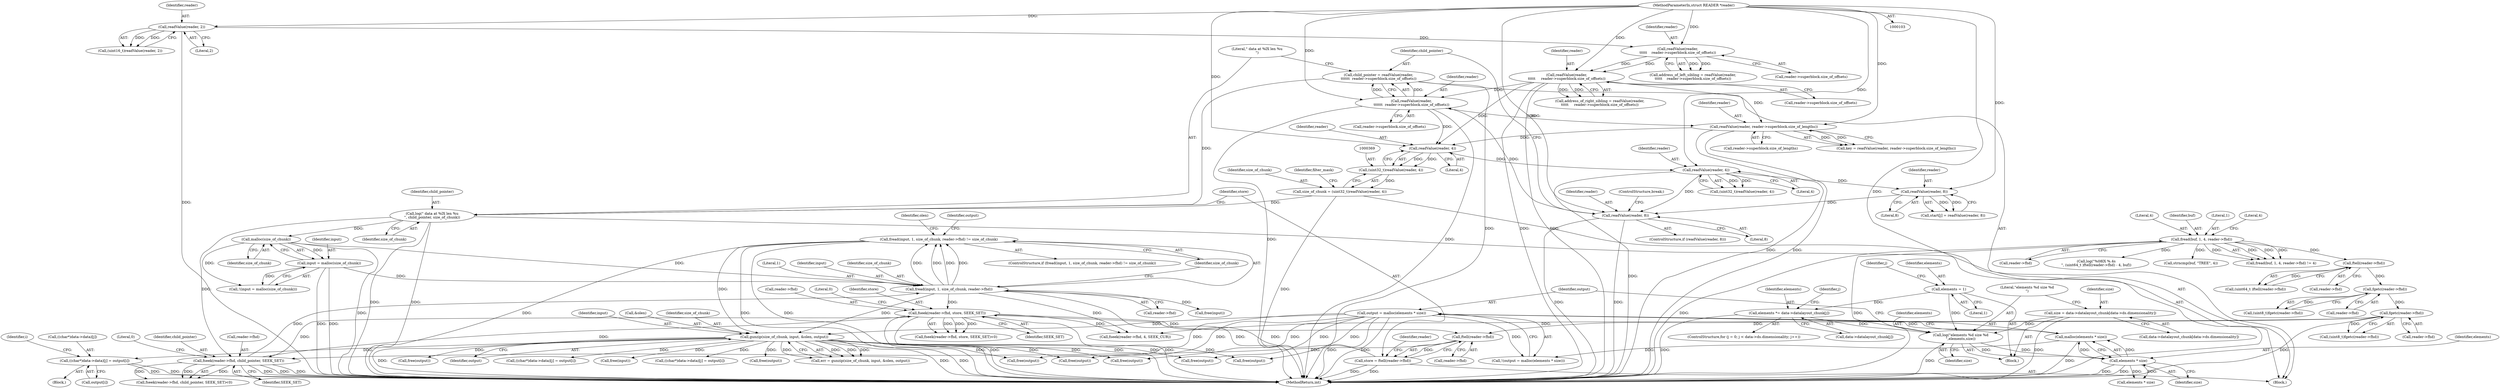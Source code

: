 digraph "0_libmysofa_d39a171e9c6a1c44dbdf43f9db6c3fbd887e38c1@array" {
"1000568" [label="(Call,((char*)data->data)[j] = output[i])"];
"1000490" [label="(Call,gunzip(size_of_chunk, input, &olen, output))"];
"1000467" [label="(Call,fread(input, 1, size_of_chunk, reader->fhd) != size_of_chunk)"];
"1000468" [label="(Call,fread(input, 1, size_of_chunk, reader->fhd))"];
"1000457" [label="(Call,input = malloc(size_of_chunk))"];
"1000459" [label="(Call,malloc(size_of_chunk))"];
"1000431" [label="(Call,log(\" data at %lX len %u\n\", child_pointer, size_of_chunk))"];
"1000422" [label="(Call,child_pointer = readValue(reader,\n\t\t\t\t\t\t  reader->superblock.size_of_offsets))"];
"1000424" [label="(Call,readValue(reader,\n\t\t\t\t\t\t  reader->superblock.size_of_offsets))"];
"1000417" [label="(Call,readValue(reader, 8))"];
"1000407" [label="(Call,readValue(reader, 8))"];
"1000377" [label="(Call,readValue(reader, 4))"];
"1000370" [label="(Call,readValue(reader, 4))"];
"1000357" [label="(Call,readValue(reader, reader->superblock.size_of_lengths))"];
"1000231" [label="(Call,readValue(reader,\n\t\t\t\t\t     reader->superblock.size_of_offsets))"];
"1000222" [label="(Call,readValue(reader,\n\t\t\t\t\t    reader->superblock.size_of_offsets))"];
"1000211" [label="(Call,readValue(reader, 2))"];
"1000104" [label="(MethodParameterIn,struct READER *reader)"];
"1000366" [label="(Call,size_of_chunk = (uint32_t)readValue(reader, 4))"];
"1000368" [label="(Call,(uint32_t)readValue(reader, 4))"];
"1000443" [label="(Call,fseek(reader->fhd, child_pointer, SEEK_SET))"];
"1000437" [label="(Call,ftell(reader->fhd))"];
"1000748" [label="(Call,fseek(reader->fhd, store, SEEK_SET))"];
"1000435" [label="(Call,store = ftell(reader->fhd))"];
"1000203" [label="(Call,fgetc(reader->fhd))"];
"1000195" [label="(Call,fgetc(reader->fhd))"];
"1000185" [label="(Call,ftell(reader->fhd))"];
"1000163" [label="(Call,fread(buf, 1, 4, reader->fhd))"];
"1000329" [label="(Call,output = malloc(elements * size))"];
"1000331" [label="(Call,malloc(elements * size))"];
"1000332" [label="(Call,elements * size)"];
"1000323" [label="(Call,log(\"elements %d size %d\n\",elements,size))"];
"1000238" [label="(Call,elements = 1)"];
"1000254" [label="(Call,elements *= data->datalayout_chunk[j])"];
"1000312" [label="(Call,size = data->datalayout_chunk[data->ds.dimensionality])"];
"1000432" [label="(Literal,\" data at %lX len %u\n\")"];
"1000422" [label="(Call,child_pointer = readValue(reader,\n\t\t\t\t\t\t  reader->superblock.size_of_offsets))"];
"1000490" [label="(Call,gunzip(size_of_chunk, input, &olen, output))"];
"1000433" [label="(Identifier,child_pointer)"];
"1000419" [label="(Literal,8)"];
"1000171" [label="(Call,strncmp(buf, \"TREE\", 4))"];
"1000365" [label="(Block,)"];
"1000162" [label="(Call,fread(buf, 1, 4, reader->fhd) != 4)"];
"1000193" [label="(Call,(uint8_t)fgetc(reader->fhd))"];
"1000491" [label="(Identifier,size_of_chunk)"];
"1000324" [label="(Literal,\"elements %d size %d\n\")"];
"1000764" [label="(Call,fseek(reader->fhd, 4, SEEK_CUR))"];
"1000330" [label="(Identifier,output)"];
"1000165" [label="(Literal,1)"];
"1000233" [label="(Call,reader->superblock.size_of_offsets)"];
"1000254" [label="(Call,elements *= data->datalayout_chunk[j])"];
"1000355" [label="(Call,key = readValue(reader, reader->superblock.size_of_lengths))"];
"1000479" [label="(Call,free(input))"];
"1000448" [label="(Identifier,SEEK_SET)"];
"1000212" [label="(Identifier,reader)"];
"1000243" [label="(Identifier,j)"];
"1000223" [label="(Identifier,reader)"];
"1000431" [label="(Call,log(\" data at %lX len %u\n\", child_pointer, size_of_chunk))"];
"1000747" [label="(Call,fseek(reader->fhd, store, SEEK_SET)<0)"];
"1000255" [label="(Identifier,elements)"];
"1000186" [label="(Call,reader->fhd)"];
"1000377" [label="(Call,readValue(reader, 4))"];
"1000477" [label="(Call,free(output))"];
"1000106" [label="(Block,)"];
"1000183" [label="(Call,(uint64_t )ftell(reader->fhd))"];
"1000328" [label="(Call,!(output = malloc(elements * size)))"];
"1000326" [label="(Identifier,size)"];
"1000434" [label="(Identifier,size_of_chunk)"];
"1000568" [label="(Call,((char*)data->data)[j] = output[i])"];
"1000475" [label="(Identifier,size_of_chunk)"];
"1000471" [label="(Identifier,size_of_chunk)"];
"1000314" [label="(Call,data->datalayout_chunk[data->ds.dimensionality])"];
"1000203" [label="(Call,fgetc(reader->fhd))"];
"1000409" [label="(Literal,8)"];
"1000641" [label="(Call,((char*)data->data)[j] = output[i])"];
"1000204" [label="(Call,reader->fhd)"];
"1000372" [label="(Literal,4)"];
"1000478" [label="(Identifier,output)"];
"1000435" [label="(Call,store = ftell(reader->fhd))"];
"1000375" [label="(Call,(uint32_t)readValue(reader, 4))"];
"1000213" [label="(Literal,2)"];
"1000449" [label="(Literal,0)"];
"1000323" [label="(Call,log(\"elements %d size %d\n\",elements,size))"];
"1000224" [label="(Call,reader->superblock.size_of_offsets)"];
"1000241" [label="(ControlStructure,for (j = 0; j < data->ds.dimensionality; j++))"];
"1000408" [label="(Identifier,reader)"];
"1000754" [label="(Literal,0)"];
"1000775" [label="(MethodReturn,int)"];
"1000367" [label="(Identifier,size_of_chunk)"];
"1000170" [label="(Literal,4)"];
"1000485" [label="(Call,elements * size)"];
"1000371" [label="(Identifier,reader)"];
"1000331" [label="(Call,malloc(elements * size))"];
"1000496" [label="(Call,free(input))"];
"1000166" [label="(Literal,4)"];
"1000359" [label="(Call,reader->superblock.size_of_lengths)"];
"1000416" [label="(ControlStructure,if (readValue(reader, 8)))"];
"1000437" [label="(Call,ftell(reader->fhd))"];
"1000222" [label="(Call,readValue(reader,\n\t\t\t\t\t    reader->superblock.size_of_offsets))"];
"1000748" [label="(Call,fseek(reader->fhd, store, SEEK_SET))"];
"1000470" [label="(Literal,1)"];
"1000357" [label="(Call,readValue(reader, reader->superblock.size_of_lengths))"];
"1000385" [label="(Call,free(output))"];
"1000240" [label="(Literal,1)"];
"1000729" [label="(Call,((char*)data->data)[j] = output[i])"];
"1000196" [label="(Call,reader->fhd)"];
"1000425" [label="(Identifier,reader)"];
"1000514" [label="(Call,free(output))"];
"1000423" [label="(Identifier,child_pointer)"];
"1000334" [label="(Identifier,size)"];
"1000569" [label="(Call,((char*)data->data)[j])"];
"1000447" [label="(Identifier,child_pointer)"];
"1000488" [label="(Call,err = gunzip(size_of_chunk, input, &olen, output))"];
"1000436" [label="(Identifier,store)"];
"1000472" [label="(Call,reader->fhd)"];
"1000458" [label="(Identifier,input)"];
"1000421" [label="(ControlStructure,break;)"];
"1000460" [label="(Identifier,size_of_chunk)"];
"1000466" [label="(ControlStructure,if (fread(input, 1, size_of_chunk, reader->fhd) != size_of_chunk))"];
"1000451" [label="(Call,free(output))"];
"1000443" [label="(Call,fseek(reader->fhd, child_pointer, SEEK_SET))"];
"1000752" [label="(Identifier,store)"];
"1000164" [label="(Identifier,buf)"];
"1000370" [label="(Call,readValue(reader, 4))"];
"1000229" [label="(Call,address_of_right_sibling = readValue(reader,\n\t\t\t\t\t     reader->superblock.size_of_offsets))"];
"1000332" [label="(Call,elements * size)"];
"1000492" [label="(Identifier,input)"];
"1000195" [label="(Call,fgetc(reader->fhd))"];
"1000231" [label="(Call,readValue(reader,\n\t\t\t\t\t     reader->superblock.size_of_offsets))"];
"1000438" [label="(Call,reader->fhd)"];
"1000424" [label="(Call,readValue(reader,\n\t\t\t\t\t\t  reader->superblock.size_of_offsets))"];
"1000417" [label="(Call,readValue(reader, 8))"];
"1000493" [label="(Call,&olen)"];
"1000444" [label="(Call,reader->fhd)"];
"1000104" [label="(MethodParameterIn,struct READER *reader)"];
"1000457" [label="(Call,input = malloc(size_of_chunk))"];
"1000469" [label="(Identifier,input)"];
"1000256" [label="(Call,data->datalayout_chunk[j])"];
"1000368" [label="(Call,(uint32_t)readValue(reader, 4))"];
"1000209" [label="(Call,(uint16_t)readValue(reader, 2))"];
"1000445" [label="(Identifier,reader)"];
"1000459" [label="(Call,malloc(size_of_chunk))"];
"1000325" [label="(Identifier,elements)"];
"1000456" [label="(Call,!(input = malloc(size_of_chunk)))"];
"1000185" [label="(Call,ftell(reader->fhd))"];
"1000312" [label="(Call,size = data->datalayout_chunk[data->ds.dimensionality])"];
"1000403" [label="(Call,start[j] = readValue(reader, 8))"];
"1000238" [label="(Call,elements = 1)"];
"1000760" [label="(Call,free(output))"];
"1000211" [label="(Call,readValue(reader, 2))"];
"1000467" [label="(Call,fread(input, 1, size_of_chunk, reader->fhd) != size_of_chunk)"];
"1000201" [label="(Call,(uint8_t)fgetc(reader->fhd))"];
"1000167" [label="(Call,reader->fhd)"];
"1000253" [label="(Identifier,j)"];
"1000462" [label="(Call,free(output))"];
"1000567" [label="(Block,)"];
"1000329" [label="(Call,output = malloc(elements * size))"];
"1000180" [label="(Call,log(\"%08lX %.4s\n\", (uint64_t )ftell(reader->fhd) - 4, buf))"];
"1000442" [label="(Call,fseek(reader->fhd, child_pointer, SEEK_SET)<0)"];
"1000232" [label="(Identifier,reader)"];
"1000374" [label="(Identifier,filter_mask)"];
"1000576" [label="(Call,output[i])"];
"1000753" [label="(Identifier,SEEK_SET)"];
"1000358" [label="(Identifier,reader)"];
"1000163" [label="(Call,fread(buf, 1, 4, reader->fhd))"];
"1000313" [label="(Identifier,size)"];
"1000418" [label="(Identifier,reader)"];
"1000407" [label="(Call,readValue(reader, 8))"];
"1000534" [label="(Identifier,i)"];
"1000756" [label="(Call,free(output))"];
"1000379" [label="(Literal,4)"];
"1000484" [label="(Identifier,olen)"];
"1000378" [label="(Identifier,reader)"];
"1000468" [label="(Call,fread(input, 1, size_of_chunk, reader->fhd))"];
"1000426" [label="(Call,reader->superblock.size_of_offsets)"];
"1000220" [label="(Call,address_of_left_sibling = readValue(reader,\n\t\t\t\t\t    reader->superblock.size_of_offsets))"];
"1000749" [label="(Call,reader->fhd)"];
"1000333" [label="(Identifier,elements)"];
"1000366" [label="(Call,size_of_chunk = (uint32_t)readValue(reader, 4))"];
"1000239" [label="(Identifier,elements)"];
"1000495" [label="(Identifier,output)"];
"1000568" -> "1000567"  [label="AST: "];
"1000568" -> "1000576"  [label="CFG: "];
"1000569" -> "1000568"  [label="AST: "];
"1000576" -> "1000568"  [label="AST: "];
"1000534" -> "1000568"  [label="CFG: "];
"1000568" -> "1000775"  [label="DDG: "];
"1000568" -> "1000775"  [label="DDG: "];
"1000490" -> "1000568"  [label="DDG: "];
"1000490" -> "1000488"  [label="AST: "];
"1000490" -> "1000495"  [label="CFG: "];
"1000491" -> "1000490"  [label="AST: "];
"1000492" -> "1000490"  [label="AST: "];
"1000493" -> "1000490"  [label="AST: "];
"1000495" -> "1000490"  [label="AST: "];
"1000488" -> "1000490"  [label="CFG: "];
"1000490" -> "1000775"  [label="DDG: "];
"1000490" -> "1000775"  [label="DDG: "];
"1000490" -> "1000775"  [label="DDG: "];
"1000490" -> "1000385"  [label="DDG: "];
"1000490" -> "1000451"  [label="DDG: "];
"1000490" -> "1000462"  [label="DDG: "];
"1000490" -> "1000477"  [label="DDG: "];
"1000490" -> "1000488"  [label="DDG: "];
"1000490" -> "1000488"  [label="DDG: "];
"1000490" -> "1000488"  [label="DDG: "];
"1000490" -> "1000488"  [label="DDG: "];
"1000467" -> "1000490"  [label="DDG: "];
"1000468" -> "1000490"  [label="DDG: "];
"1000329" -> "1000490"  [label="DDG: "];
"1000490" -> "1000496"  [label="DDG: "];
"1000490" -> "1000514"  [label="DDG: "];
"1000490" -> "1000641"  [label="DDG: "];
"1000490" -> "1000729"  [label="DDG: "];
"1000490" -> "1000756"  [label="DDG: "];
"1000490" -> "1000760"  [label="DDG: "];
"1000467" -> "1000466"  [label="AST: "];
"1000467" -> "1000475"  [label="CFG: "];
"1000468" -> "1000467"  [label="AST: "];
"1000475" -> "1000467"  [label="AST: "];
"1000478" -> "1000467"  [label="CFG: "];
"1000484" -> "1000467"  [label="CFG: "];
"1000467" -> "1000775"  [label="DDG: "];
"1000467" -> "1000775"  [label="DDG: "];
"1000467" -> "1000775"  [label="DDG: "];
"1000468" -> "1000467"  [label="DDG: "];
"1000468" -> "1000467"  [label="DDG: "];
"1000468" -> "1000467"  [label="DDG: "];
"1000468" -> "1000467"  [label="DDG: "];
"1000468" -> "1000472"  [label="CFG: "];
"1000469" -> "1000468"  [label="AST: "];
"1000470" -> "1000468"  [label="AST: "];
"1000471" -> "1000468"  [label="AST: "];
"1000472" -> "1000468"  [label="AST: "];
"1000475" -> "1000468"  [label="CFG: "];
"1000468" -> "1000775"  [label="DDG: "];
"1000457" -> "1000468"  [label="DDG: "];
"1000459" -> "1000468"  [label="DDG: "];
"1000443" -> "1000468"  [label="DDG: "];
"1000468" -> "1000479"  [label="DDG: "];
"1000468" -> "1000748"  [label="DDG: "];
"1000468" -> "1000764"  [label="DDG: "];
"1000457" -> "1000456"  [label="AST: "];
"1000457" -> "1000459"  [label="CFG: "];
"1000458" -> "1000457"  [label="AST: "];
"1000459" -> "1000457"  [label="AST: "];
"1000456" -> "1000457"  [label="CFG: "];
"1000457" -> "1000775"  [label="DDG: "];
"1000457" -> "1000775"  [label="DDG: "];
"1000457" -> "1000456"  [label="DDG: "];
"1000459" -> "1000457"  [label="DDG: "];
"1000459" -> "1000460"  [label="CFG: "];
"1000460" -> "1000459"  [label="AST: "];
"1000459" -> "1000775"  [label="DDG: "];
"1000459" -> "1000456"  [label="DDG: "];
"1000431" -> "1000459"  [label="DDG: "];
"1000431" -> "1000365"  [label="AST: "];
"1000431" -> "1000434"  [label="CFG: "];
"1000432" -> "1000431"  [label="AST: "];
"1000433" -> "1000431"  [label="AST: "];
"1000434" -> "1000431"  [label="AST: "];
"1000436" -> "1000431"  [label="CFG: "];
"1000431" -> "1000775"  [label="DDG: "];
"1000431" -> "1000775"  [label="DDG: "];
"1000422" -> "1000431"  [label="DDG: "];
"1000366" -> "1000431"  [label="DDG: "];
"1000431" -> "1000443"  [label="DDG: "];
"1000422" -> "1000365"  [label="AST: "];
"1000422" -> "1000424"  [label="CFG: "];
"1000423" -> "1000422"  [label="AST: "];
"1000424" -> "1000422"  [label="AST: "];
"1000432" -> "1000422"  [label="CFG: "];
"1000422" -> "1000775"  [label="DDG: "];
"1000424" -> "1000422"  [label="DDG: "];
"1000424" -> "1000422"  [label="DDG: "];
"1000424" -> "1000426"  [label="CFG: "];
"1000425" -> "1000424"  [label="AST: "];
"1000426" -> "1000424"  [label="AST: "];
"1000424" -> "1000775"  [label="DDG: "];
"1000424" -> "1000775"  [label="DDG: "];
"1000424" -> "1000357"  [label="DDG: "];
"1000424" -> "1000370"  [label="DDG: "];
"1000417" -> "1000424"  [label="DDG: "];
"1000104" -> "1000424"  [label="DDG: "];
"1000231" -> "1000424"  [label="DDG: "];
"1000417" -> "1000416"  [label="AST: "];
"1000417" -> "1000419"  [label="CFG: "];
"1000418" -> "1000417"  [label="AST: "];
"1000419" -> "1000417"  [label="AST: "];
"1000421" -> "1000417"  [label="CFG: "];
"1000423" -> "1000417"  [label="CFG: "];
"1000417" -> "1000775"  [label="DDG: "];
"1000417" -> "1000775"  [label="DDG: "];
"1000407" -> "1000417"  [label="DDG: "];
"1000377" -> "1000417"  [label="DDG: "];
"1000104" -> "1000417"  [label="DDG: "];
"1000407" -> "1000403"  [label="AST: "];
"1000407" -> "1000409"  [label="CFG: "];
"1000408" -> "1000407"  [label="AST: "];
"1000409" -> "1000407"  [label="AST: "];
"1000403" -> "1000407"  [label="CFG: "];
"1000407" -> "1000403"  [label="DDG: "];
"1000407" -> "1000403"  [label="DDG: "];
"1000377" -> "1000407"  [label="DDG: "];
"1000104" -> "1000407"  [label="DDG: "];
"1000377" -> "1000375"  [label="AST: "];
"1000377" -> "1000379"  [label="CFG: "];
"1000378" -> "1000377"  [label="AST: "];
"1000379" -> "1000377"  [label="AST: "];
"1000375" -> "1000377"  [label="CFG: "];
"1000377" -> "1000775"  [label="DDG: "];
"1000377" -> "1000375"  [label="DDG: "];
"1000377" -> "1000375"  [label="DDG: "];
"1000370" -> "1000377"  [label="DDG: "];
"1000104" -> "1000377"  [label="DDG: "];
"1000370" -> "1000368"  [label="AST: "];
"1000370" -> "1000372"  [label="CFG: "];
"1000371" -> "1000370"  [label="AST: "];
"1000372" -> "1000370"  [label="AST: "];
"1000368" -> "1000370"  [label="CFG: "];
"1000370" -> "1000368"  [label="DDG: "];
"1000370" -> "1000368"  [label="DDG: "];
"1000357" -> "1000370"  [label="DDG: "];
"1000231" -> "1000370"  [label="DDG: "];
"1000104" -> "1000370"  [label="DDG: "];
"1000357" -> "1000355"  [label="AST: "];
"1000357" -> "1000359"  [label="CFG: "];
"1000358" -> "1000357"  [label="AST: "];
"1000359" -> "1000357"  [label="AST: "];
"1000355" -> "1000357"  [label="CFG: "];
"1000357" -> "1000775"  [label="DDG: "];
"1000357" -> "1000775"  [label="DDG: "];
"1000357" -> "1000355"  [label="DDG: "];
"1000357" -> "1000355"  [label="DDG: "];
"1000231" -> "1000357"  [label="DDG: "];
"1000104" -> "1000357"  [label="DDG: "];
"1000231" -> "1000229"  [label="AST: "];
"1000231" -> "1000233"  [label="CFG: "];
"1000232" -> "1000231"  [label="AST: "];
"1000233" -> "1000231"  [label="AST: "];
"1000229" -> "1000231"  [label="CFG: "];
"1000231" -> "1000775"  [label="DDG: "];
"1000231" -> "1000775"  [label="DDG: "];
"1000231" -> "1000229"  [label="DDG: "];
"1000231" -> "1000229"  [label="DDG: "];
"1000222" -> "1000231"  [label="DDG: "];
"1000222" -> "1000231"  [label="DDG: "];
"1000104" -> "1000231"  [label="DDG: "];
"1000222" -> "1000220"  [label="AST: "];
"1000222" -> "1000224"  [label="CFG: "];
"1000223" -> "1000222"  [label="AST: "];
"1000224" -> "1000222"  [label="AST: "];
"1000220" -> "1000222"  [label="CFG: "];
"1000222" -> "1000220"  [label="DDG: "];
"1000222" -> "1000220"  [label="DDG: "];
"1000211" -> "1000222"  [label="DDG: "];
"1000104" -> "1000222"  [label="DDG: "];
"1000211" -> "1000209"  [label="AST: "];
"1000211" -> "1000213"  [label="CFG: "];
"1000212" -> "1000211"  [label="AST: "];
"1000213" -> "1000211"  [label="AST: "];
"1000209" -> "1000211"  [label="CFG: "];
"1000211" -> "1000775"  [label="DDG: "];
"1000211" -> "1000209"  [label="DDG: "];
"1000211" -> "1000209"  [label="DDG: "];
"1000104" -> "1000211"  [label="DDG: "];
"1000104" -> "1000103"  [label="AST: "];
"1000104" -> "1000775"  [label="DDG: "];
"1000366" -> "1000365"  [label="AST: "];
"1000366" -> "1000368"  [label="CFG: "];
"1000367" -> "1000366"  [label="AST: "];
"1000368" -> "1000366"  [label="AST: "];
"1000374" -> "1000366"  [label="CFG: "];
"1000366" -> "1000775"  [label="DDG: "];
"1000368" -> "1000366"  [label="DDG: "];
"1000369" -> "1000368"  [label="AST: "];
"1000443" -> "1000442"  [label="AST: "];
"1000443" -> "1000448"  [label="CFG: "];
"1000444" -> "1000443"  [label="AST: "];
"1000447" -> "1000443"  [label="AST: "];
"1000448" -> "1000443"  [label="AST: "];
"1000449" -> "1000443"  [label="CFG: "];
"1000443" -> "1000775"  [label="DDG: "];
"1000443" -> "1000775"  [label="DDG: "];
"1000443" -> "1000775"  [label="DDG: "];
"1000443" -> "1000442"  [label="DDG: "];
"1000443" -> "1000442"  [label="DDG: "];
"1000443" -> "1000442"  [label="DDG: "];
"1000437" -> "1000443"  [label="DDG: "];
"1000748" -> "1000443"  [label="DDG: "];
"1000443" -> "1000748"  [label="DDG: "];
"1000437" -> "1000435"  [label="AST: "];
"1000437" -> "1000438"  [label="CFG: "];
"1000438" -> "1000437"  [label="AST: "];
"1000435" -> "1000437"  [label="CFG: "];
"1000437" -> "1000435"  [label="DDG: "];
"1000748" -> "1000437"  [label="DDG: "];
"1000203" -> "1000437"  [label="DDG: "];
"1000748" -> "1000747"  [label="AST: "];
"1000748" -> "1000753"  [label="CFG: "];
"1000749" -> "1000748"  [label="AST: "];
"1000752" -> "1000748"  [label="AST: "];
"1000753" -> "1000748"  [label="AST: "];
"1000754" -> "1000748"  [label="CFG: "];
"1000748" -> "1000775"  [label="DDG: "];
"1000748" -> "1000775"  [label="DDG: "];
"1000748" -> "1000775"  [label="DDG: "];
"1000748" -> "1000747"  [label="DDG: "];
"1000748" -> "1000747"  [label="DDG: "];
"1000748" -> "1000747"  [label="DDG: "];
"1000435" -> "1000748"  [label="DDG: "];
"1000748" -> "1000764"  [label="DDG: "];
"1000435" -> "1000365"  [label="AST: "];
"1000436" -> "1000435"  [label="AST: "];
"1000445" -> "1000435"  [label="CFG: "];
"1000435" -> "1000775"  [label="DDG: "];
"1000435" -> "1000775"  [label="DDG: "];
"1000203" -> "1000201"  [label="AST: "];
"1000203" -> "1000204"  [label="CFG: "];
"1000204" -> "1000203"  [label="AST: "];
"1000201" -> "1000203"  [label="CFG: "];
"1000203" -> "1000775"  [label="DDG: "];
"1000203" -> "1000201"  [label="DDG: "];
"1000195" -> "1000203"  [label="DDG: "];
"1000203" -> "1000764"  [label="DDG: "];
"1000195" -> "1000193"  [label="AST: "];
"1000195" -> "1000196"  [label="CFG: "];
"1000196" -> "1000195"  [label="AST: "];
"1000193" -> "1000195"  [label="CFG: "];
"1000195" -> "1000193"  [label="DDG: "];
"1000185" -> "1000195"  [label="DDG: "];
"1000185" -> "1000183"  [label="AST: "];
"1000185" -> "1000186"  [label="CFG: "];
"1000186" -> "1000185"  [label="AST: "];
"1000183" -> "1000185"  [label="CFG: "];
"1000185" -> "1000183"  [label="DDG: "];
"1000163" -> "1000185"  [label="DDG: "];
"1000163" -> "1000162"  [label="AST: "];
"1000163" -> "1000167"  [label="CFG: "];
"1000164" -> "1000163"  [label="AST: "];
"1000165" -> "1000163"  [label="AST: "];
"1000166" -> "1000163"  [label="AST: "];
"1000167" -> "1000163"  [label="AST: "];
"1000170" -> "1000163"  [label="CFG: "];
"1000163" -> "1000775"  [label="DDG: "];
"1000163" -> "1000775"  [label="DDG: "];
"1000163" -> "1000162"  [label="DDG: "];
"1000163" -> "1000162"  [label="DDG: "];
"1000163" -> "1000162"  [label="DDG: "];
"1000163" -> "1000162"  [label="DDG: "];
"1000163" -> "1000171"  [label="DDG: "];
"1000163" -> "1000180"  [label="DDG: "];
"1000329" -> "1000328"  [label="AST: "];
"1000329" -> "1000331"  [label="CFG: "];
"1000330" -> "1000329"  [label="AST: "];
"1000331" -> "1000329"  [label="AST: "];
"1000328" -> "1000329"  [label="CFG: "];
"1000329" -> "1000775"  [label="DDG: "];
"1000329" -> "1000775"  [label="DDG: "];
"1000329" -> "1000328"  [label="DDG: "];
"1000331" -> "1000329"  [label="DDG: "];
"1000329" -> "1000385"  [label="DDG: "];
"1000329" -> "1000451"  [label="DDG: "];
"1000329" -> "1000462"  [label="DDG: "];
"1000329" -> "1000477"  [label="DDG: "];
"1000329" -> "1000760"  [label="DDG: "];
"1000331" -> "1000332"  [label="CFG: "];
"1000332" -> "1000331"  [label="AST: "];
"1000331" -> "1000775"  [label="DDG: "];
"1000331" -> "1000328"  [label="DDG: "];
"1000332" -> "1000331"  [label="DDG: "];
"1000332" -> "1000331"  [label="DDG: "];
"1000332" -> "1000334"  [label="CFG: "];
"1000333" -> "1000332"  [label="AST: "];
"1000334" -> "1000332"  [label="AST: "];
"1000332" -> "1000775"  [label="DDG: "];
"1000332" -> "1000775"  [label="DDG: "];
"1000323" -> "1000332"  [label="DDG: "];
"1000323" -> "1000332"  [label="DDG: "];
"1000332" -> "1000485"  [label="DDG: "];
"1000332" -> "1000485"  [label="DDG: "];
"1000323" -> "1000106"  [label="AST: "];
"1000323" -> "1000326"  [label="CFG: "];
"1000324" -> "1000323"  [label="AST: "];
"1000325" -> "1000323"  [label="AST: "];
"1000326" -> "1000323"  [label="AST: "];
"1000330" -> "1000323"  [label="CFG: "];
"1000323" -> "1000775"  [label="DDG: "];
"1000238" -> "1000323"  [label="DDG: "];
"1000254" -> "1000323"  [label="DDG: "];
"1000312" -> "1000323"  [label="DDG: "];
"1000238" -> "1000106"  [label="AST: "];
"1000238" -> "1000240"  [label="CFG: "];
"1000239" -> "1000238"  [label="AST: "];
"1000240" -> "1000238"  [label="AST: "];
"1000243" -> "1000238"  [label="CFG: "];
"1000238" -> "1000254"  [label="DDG: "];
"1000254" -> "1000241"  [label="AST: "];
"1000254" -> "1000256"  [label="CFG: "];
"1000255" -> "1000254"  [label="AST: "];
"1000256" -> "1000254"  [label="AST: "];
"1000253" -> "1000254"  [label="CFG: "];
"1000254" -> "1000775"  [label="DDG: "];
"1000312" -> "1000106"  [label="AST: "];
"1000312" -> "1000314"  [label="CFG: "];
"1000313" -> "1000312"  [label="AST: "];
"1000314" -> "1000312"  [label="AST: "];
"1000324" -> "1000312"  [label="CFG: "];
"1000312" -> "1000775"  [label="DDG: "];
}
